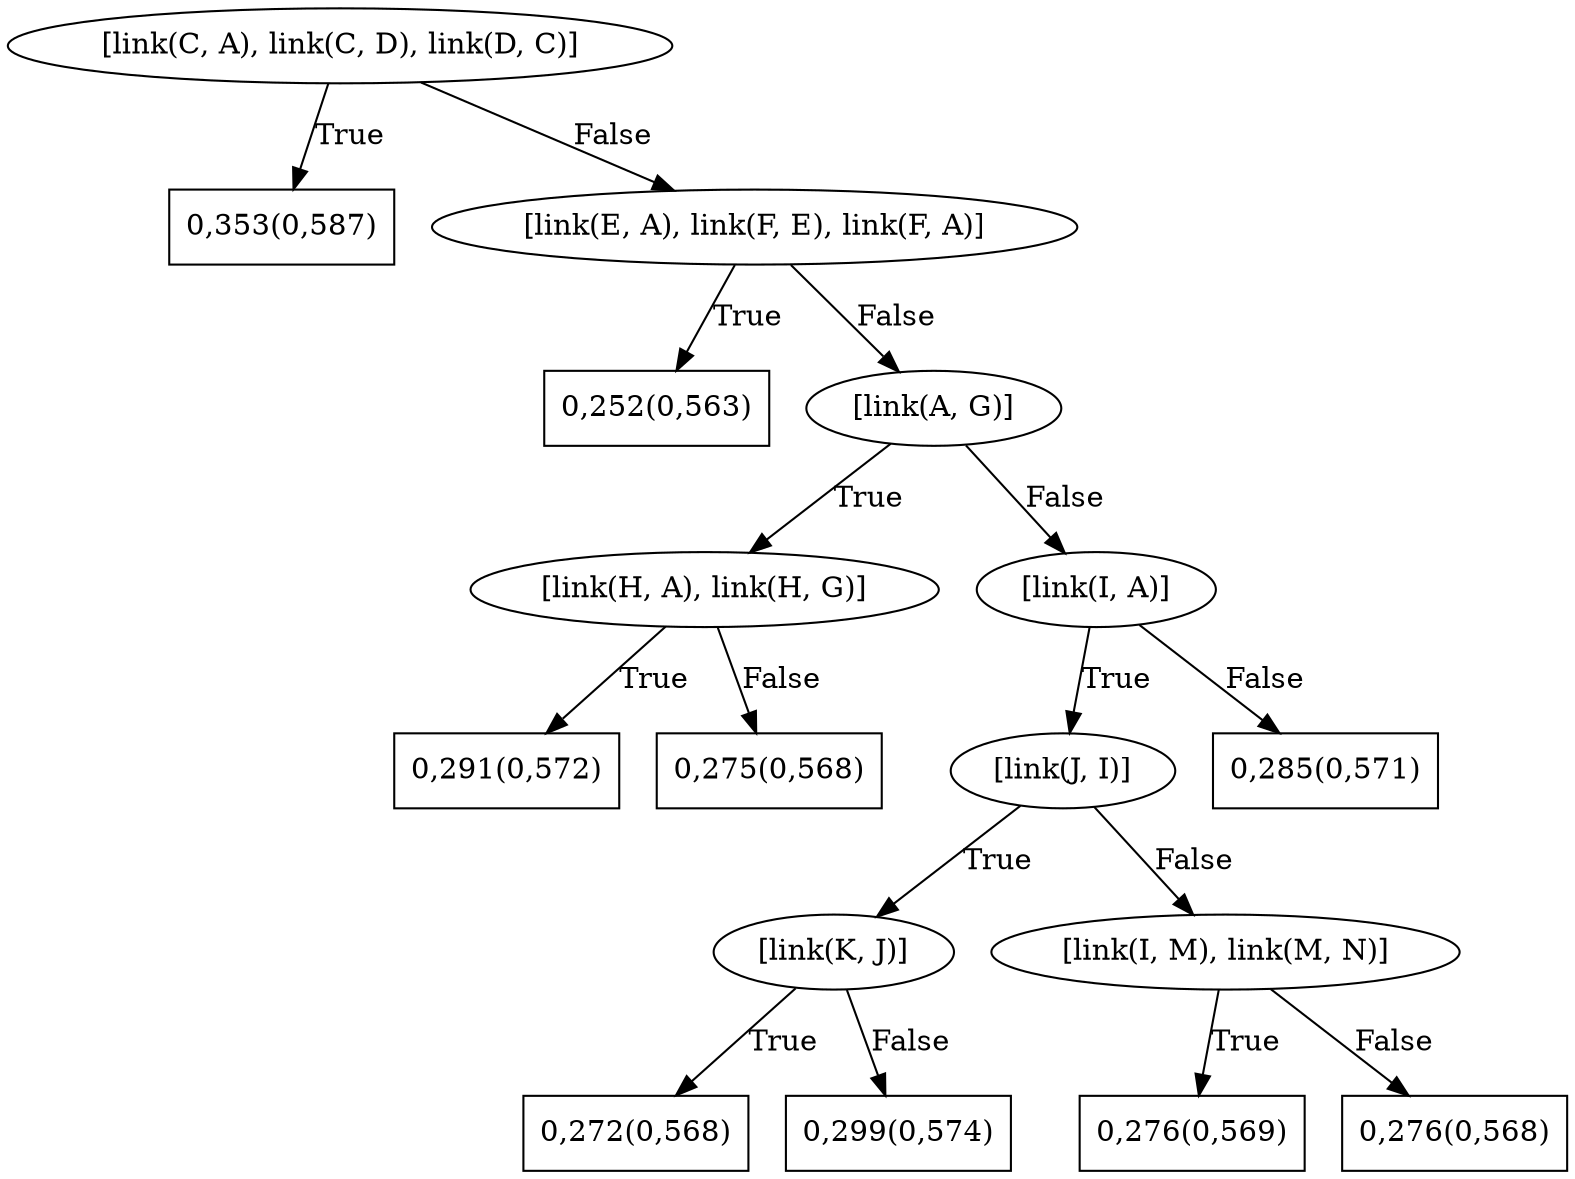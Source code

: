 digraph G{ 
1[label = "[link(C, A), link(C, D), link(D, C)]"];
1 -> 2[label="True"];
1 -> 3[label="False"];
2[shape = box,label = "0,353(0,587)"];
3[label = "[link(E, A), link(F, E), link(F, A)]"];
3 -> 4[label="True"];
3 -> 5[label="False"];
4[shape = box,label = "0,252(0,563)"];
5[label = "[link(A, G)]"];
5 -> 6[label="True"];
5 -> 7[label="False"];
6[label = "[link(H, A), link(H, G)]"];
6 -> 8[label="True"];
6 -> 9[label="False"];
8[shape = box,label = "0,291(0,572)"];
9[shape = box,label = "0,275(0,568)"];
7[label = "[link(I, A)]"];
7 -> 10[label="True"];
7 -> 11[label="False"];
10[label = "[link(J, I)]"];
10 -> 12[label="True"];
10 -> 13[label="False"];
12[label = "[link(K, J)]"];
12 -> 14[label="True"];
12 -> 15[label="False"];
14[shape = box,label = "0,272(0,568)"];
15[shape = box,label = "0,299(0,574)"];
13[label = "[link(I, M), link(M, N)]"];
13 -> 16[label="True"];
13 -> 17[label="False"];
16[shape = box,label = "0,276(0,569)"];
17[shape = box,label = "0,276(0,568)"];
11[shape = box,label = "0,285(0,571)"];
}
